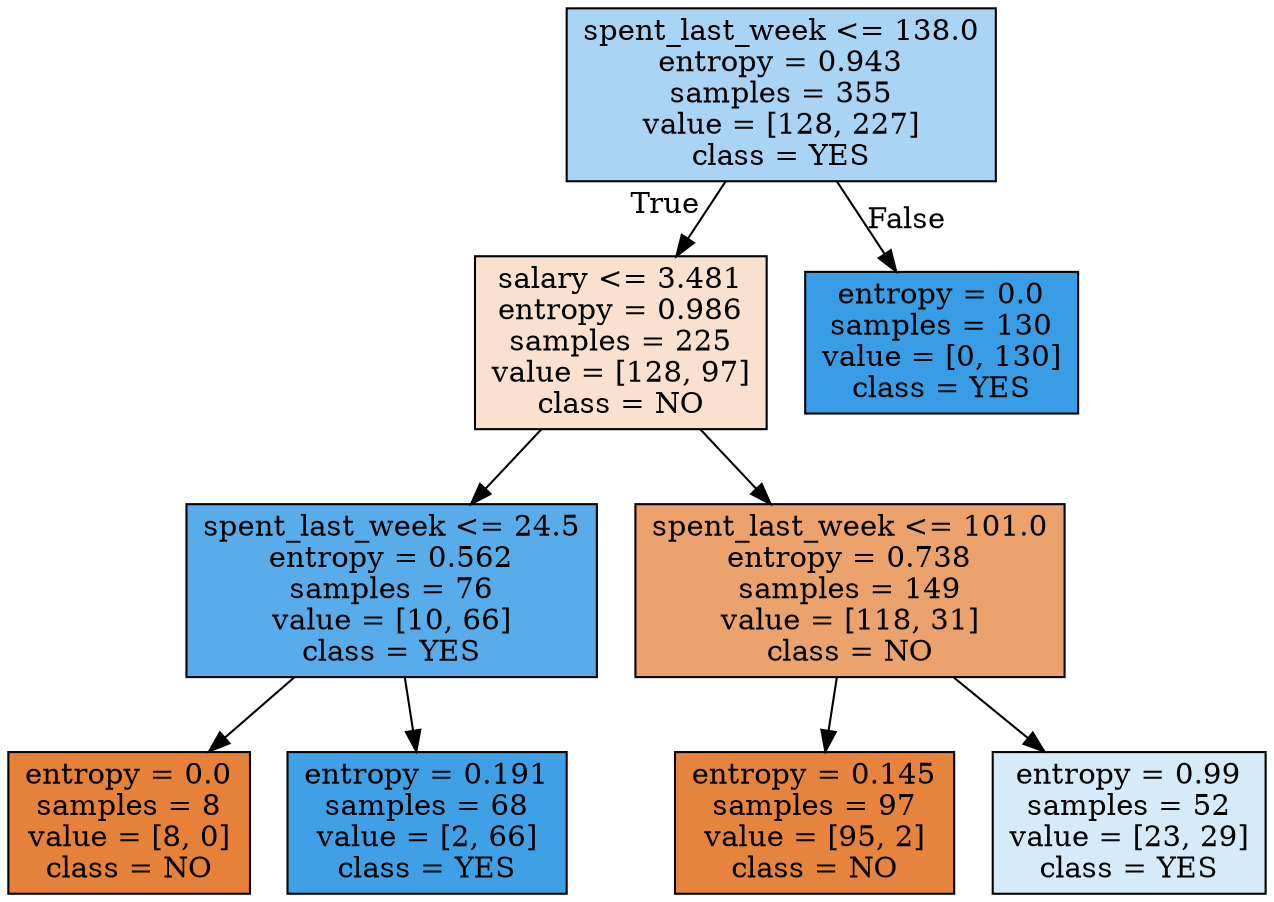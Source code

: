 digraph Tree {
node [shape=box, style="filled", color="black"] ;
0 [label="spent_last_week <= 138.0\nentropy = 0.943\nsamples = 355\nvalue = [128, 227]\nclass = YES", fillcolor="#a9d4f4"] ;
1 [label="salary <= 3.481\nentropy = 0.986\nsamples = 225\nvalue = [128, 97]\nclass = NO", fillcolor="#f9e0cf"] ;
0 -> 1 [labeldistance=2.5, labelangle=45, headlabel="True"] ;
2 [label="spent_last_week <= 24.5\nentropy = 0.562\nsamples = 76\nvalue = [10, 66]\nclass = YES", fillcolor="#57ace9"] ;
1 -> 2 ;
3 [label="entropy = 0.0\nsamples = 8\nvalue = [8, 0]\nclass = NO", fillcolor="#e58139"] ;
2 -> 3 ;
4 [label="entropy = 0.191\nsamples = 68\nvalue = [2, 66]\nclass = YES", fillcolor="#3fa0e6"] ;
2 -> 4 ;
5 [label="spent_last_week <= 101.0\nentropy = 0.738\nsamples = 149\nvalue = [118, 31]\nclass = NO", fillcolor="#eca26d"] ;
1 -> 5 ;
6 [label="entropy = 0.145\nsamples = 97\nvalue = [95, 2]\nclass = NO", fillcolor="#e6843d"] ;
5 -> 6 ;
7 [label="entropy = 0.99\nsamples = 52\nvalue = [23, 29]\nclass = YES", fillcolor="#d6ebfa"] ;
5 -> 7 ;
8 [label="entropy = 0.0\nsamples = 130\nvalue = [0, 130]\nclass = YES", fillcolor="#399de5"] ;
0 -> 8 [labeldistance=2.5, labelangle=-45, headlabel="False"] ;
}